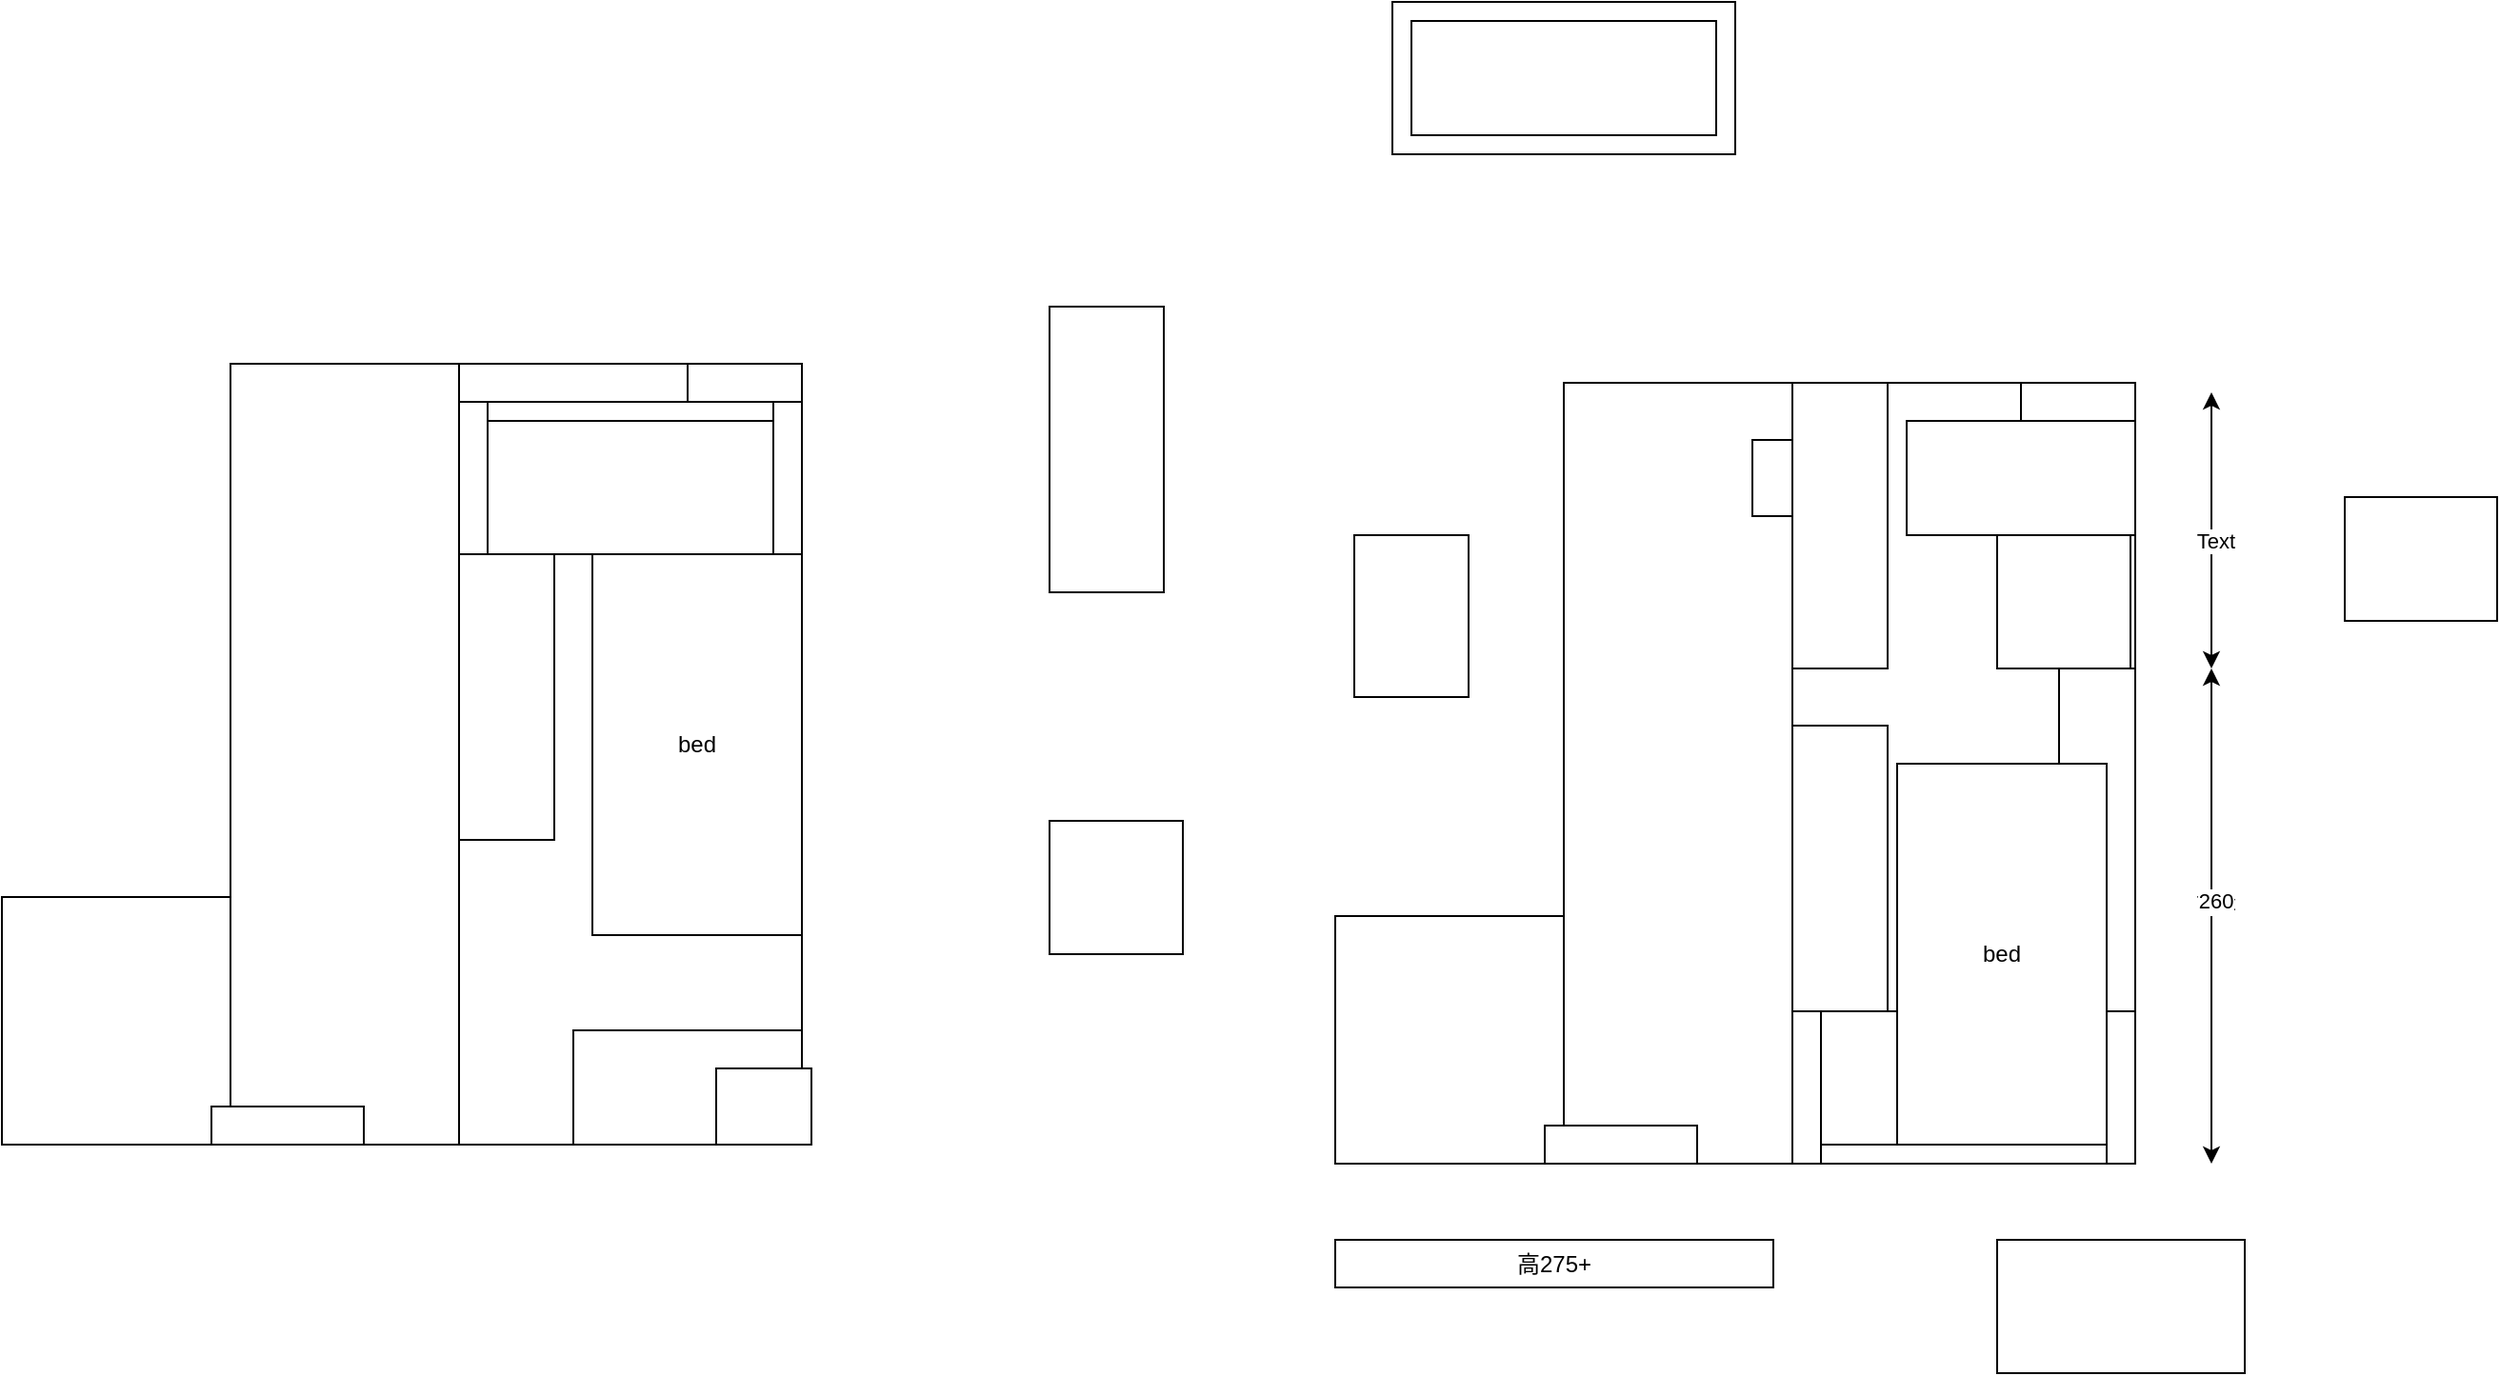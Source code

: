 <mxfile version="25.0.1">
  <diagram name="第 1 页" id="J5ImZjePr7-Z2cBgEEt4">
    <mxGraphModel dx="2247" dy="1901" grid="1" gridSize="10" guides="1" tooltips="1" connect="1" arrows="1" fold="1" page="1" pageScale="1" pageWidth="827" pageHeight="1169" math="0" shadow="0">
      <root>
        <mxCell id="0" />
        <mxCell id="1" parent="0" />
        <mxCell id="LjnxOZAXyOkC-iWtyWfS-1" value="" style="rounded=0;whiteSpace=wrap;html=1;" parent="1" vertex="1">
          <mxGeometry x="410" y="160" width="180" height="410" as="geometry" />
        </mxCell>
        <mxCell id="LjnxOZAXyOkC-iWtyWfS-12" value="" style="rounded=0;whiteSpace=wrap;html=1;" parent="1" vertex="1">
          <mxGeometry x="290" y="160" width="120" height="410" as="geometry" />
        </mxCell>
        <mxCell id="_gcAofJnAJ5gUPm7FN8z-5" value="" style="rounded=0;whiteSpace=wrap;html=1;" parent="1" vertex="1">
          <mxGeometry x="170" y="440" width="120" height="130" as="geometry" />
        </mxCell>
        <mxCell id="LjnxOZAXyOkC-iWtyWfS-3" value="" style="rounded=0;whiteSpace=wrap;html=1;direction=west;" parent="1" vertex="1">
          <mxGeometry x="470" y="180" width="120" height="60" as="geometry" />
        </mxCell>
        <mxCell id="LjnxOZAXyOkC-iWtyWfS-4" value="" style="rounded=0;whiteSpace=wrap;html=1;direction=south;" parent="1" vertex="1">
          <mxGeometry x="517.5" y="610" width="130" height="70" as="geometry" />
        </mxCell>
        <mxCell id="LjnxOZAXyOkC-iWtyWfS-5" value="" style="rounded=0;whiteSpace=wrap;html=1;direction=east;" parent="1" vertex="1">
          <mxGeometry x="550" y="310" width="40" height="180" as="geometry" />
        </mxCell>
        <mxCell id="LjnxOZAXyOkC-iWtyWfS-7" value="" style="verticalLabelPosition=bottom;verticalAlign=top;html=1;shape=mxgraph.basic.frame;dx=10;whiteSpace=wrap;" parent="1" vertex="1">
          <mxGeometry x="200" y="-40" width="180" height="80" as="geometry" />
        </mxCell>
        <mxCell id="LjnxOZAXyOkC-iWtyWfS-11" value="" style="rounded=0;whiteSpace=wrap;html=1;" parent="1" vertex="1">
          <mxGeometry x="410" y="490" width="180" height="80" as="geometry" />
        </mxCell>
        <mxCell id="_gcAofJnAJ5gUPm7FN8z-2" value="高275+" style="rounded=0;whiteSpace=wrap;html=1;" parent="1" vertex="1">
          <mxGeometry x="170" y="610" width="230" height="25" as="geometry" />
        </mxCell>
        <mxCell id="_gcAofJnAJ5gUPm7FN8z-3" value="" style="rounded=0;whiteSpace=wrap;html=1;" parent="1" vertex="1">
          <mxGeometry x="280" y="550" width="80" height="20" as="geometry" />
        </mxCell>
        <mxCell id="_gcAofJnAJ5gUPm7FN8z-6" value="" style="rounded=0;whiteSpace=wrap;html=1;" parent="1" vertex="1">
          <mxGeometry x="389" y="190" width="50" height="40" as="geometry" />
        </mxCell>
        <mxCell id="_gcAofJnAJ5gUPm7FN8z-7" value="" style="rounded=0;whiteSpace=wrap;html=1;" parent="1" vertex="1">
          <mxGeometry x="517.5" y="240" width="70" height="70" as="geometry" />
        </mxCell>
        <mxCell id="_gcAofJnAJ5gUPm7FN8z-8" value="" style="rounded=0;whiteSpace=wrap;html=1;" parent="1" vertex="1">
          <mxGeometry x="530" y="160" width="60" height="20" as="geometry" />
        </mxCell>
        <mxCell id="GlwMnpXeYNYfNDQ00GTf-5" value="" style="rounded=0;whiteSpace=wrap;html=1;" parent="1" vertex="1">
          <mxGeometry x="425" y="560" width="150" height="10" as="geometry" />
        </mxCell>
        <mxCell id="GlwMnpXeYNYfNDQ00GTf-7" value="" style="rounded=0;whiteSpace=wrap;html=1;" parent="1" vertex="1">
          <mxGeometry x="700" y="220" width="80" height="65" as="geometry" />
        </mxCell>
        <mxCell id="GlwMnpXeYNYfNDQ00GTf-8" value="" style="rounded=0;whiteSpace=wrap;html=1;direction=south;" parent="1" vertex="1">
          <mxGeometry x="410" y="340" width="50" height="150" as="geometry" />
        </mxCell>
        <mxCell id="GlwMnpXeYNYfNDQ00GTf-10" value="" style="rounded=0;whiteSpace=wrap;html=1;" parent="1" vertex="1">
          <mxGeometry x="-290" y="150" width="180" height="410" as="geometry" />
        </mxCell>
        <mxCell id="GlwMnpXeYNYfNDQ00GTf-11" value="" style="rounded=0;whiteSpace=wrap;html=1;" parent="1" vertex="1">
          <mxGeometry x="-410" y="150" width="120" height="410" as="geometry" />
        </mxCell>
        <mxCell id="GlwMnpXeYNYfNDQ00GTf-12" value="" style="rounded=0;whiteSpace=wrap;html=1;" parent="1" vertex="1">
          <mxGeometry x="-530" y="430" width="120" height="130" as="geometry" />
        </mxCell>
        <mxCell id="GlwMnpXeYNYfNDQ00GTf-14" value="" style="rounded=0;whiteSpace=wrap;html=1;direction=west;" parent="1" vertex="1">
          <mxGeometry x="480" y="360" width="70" height="130" as="geometry" />
        </mxCell>
        <mxCell id="GlwMnpXeYNYfNDQ00GTf-13" value="" style="rounded=0;whiteSpace=wrap;html=1;direction=east;" parent="1" vertex="1">
          <mxGeometry x="-230" y="500" width="120" height="60" as="geometry" />
        </mxCell>
        <mxCell id="GlwMnpXeYNYfNDQ00GTf-15" value="" style="rounded=0;whiteSpace=wrap;html=1;" parent="1" vertex="1">
          <mxGeometry x="-150" y="250" width="40" height="180" as="geometry" />
        </mxCell>
        <mxCell id="GlwMnpXeYNYfNDQ00GTf-16" value="" style="rounded=0;whiteSpace=wrap;html=1;" parent="1" vertex="1">
          <mxGeometry x="-290" y="170" width="180" height="80" as="geometry" />
        </mxCell>
        <mxCell id="GlwMnpXeYNYfNDQ00GTf-17" value="" style="rounded=0;whiteSpace=wrap;html=1;" parent="1" vertex="1">
          <mxGeometry x="-420" y="540" width="80" height="20" as="geometry" />
        </mxCell>
        <mxCell id="GlwMnpXeYNYfNDQ00GTf-18" value="" style="rounded=0;whiteSpace=wrap;html=1;" parent="1" vertex="1">
          <mxGeometry x="-155" y="520" width="50" height="40" as="geometry" />
        </mxCell>
        <mxCell id="GlwMnpXeYNYfNDQ00GTf-19" value="" style="rounded=0;whiteSpace=wrap;html=1;" parent="1" vertex="1">
          <mxGeometry x="20" y="390" width="70" height="70" as="geometry" />
        </mxCell>
        <mxCell id="GlwMnpXeYNYfNDQ00GTf-20" value="" style="rounded=0;whiteSpace=wrap;html=1;" parent="1" vertex="1">
          <mxGeometry x="-170" y="150" width="60" height="20" as="geometry" />
        </mxCell>
        <mxCell id="GlwMnpXeYNYfNDQ00GTf-21" value="" style="rounded=0;whiteSpace=wrap;html=1;direction=west;" parent="1" vertex="1">
          <mxGeometry x="180" y="240" width="60" height="85" as="geometry" />
        </mxCell>
        <mxCell id="GlwMnpXeYNYfNDQ00GTf-22" value="" style="rounded=0;whiteSpace=wrap;html=1;direction=north;" parent="1" vertex="1">
          <mxGeometry x="-125" y="170" width="15" height="80" as="geometry" />
        </mxCell>
        <mxCell id="GlwMnpXeYNYfNDQ00GTf-23" value="" style="rounded=0;whiteSpace=wrap;html=1;" parent="1" vertex="1">
          <mxGeometry x="-275" y="170" width="150" height="10" as="geometry" />
        </mxCell>
        <mxCell id="GlwMnpXeYNYfNDQ00GTf-24" value="" style="rounded=0;whiteSpace=wrap;html=1;direction=north;" parent="1" vertex="1">
          <mxGeometry x="20" y="120" width="60" height="150" as="geometry" />
        </mxCell>
        <mxCell id="GlwMnpXeYNYfNDQ00GTf-30" value="" style="rounded=0;whiteSpace=wrap;html=1;direction=south;" parent="1" vertex="1">
          <mxGeometry x="-210" y="250" width="60" height="150" as="geometry" />
        </mxCell>
        <mxCell id="LjnxOZAXyOkC-iWtyWfS-2" value="bed" style="rounded=0;whiteSpace=wrap;html=1;direction=west;" parent="1" vertex="1">
          <mxGeometry x="465" y="360" width="110" height="200" as="geometry" />
        </mxCell>
        <mxCell id="mAB48zz6KxCVZiDIrmXW-2" value="" style="rounded=0;whiteSpace=wrap;html=1;direction=north;" vertex="1" parent="1">
          <mxGeometry x="-290" y="170" width="15" height="80" as="geometry" />
        </mxCell>
        <mxCell id="mAB48zz6KxCVZiDIrmXW-3" value="" style="rounded=0;whiteSpace=wrap;html=1;direction=north;" vertex="1" parent="1">
          <mxGeometry x="410" y="490" width="15" height="80" as="geometry" />
        </mxCell>
        <mxCell id="mAB48zz6KxCVZiDIrmXW-4" value="" style="rounded=0;whiteSpace=wrap;html=1;direction=north;" vertex="1" parent="1">
          <mxGeometry x="575" y="490" width="15" height="80" as="geometry" />
        </mxCell>
        <mxCell id="mAB48zz6KxCVZiDIrmXW-7" value="" style="rounded=0;whiteSpace=wrap;html=1;direction=south;" vertex="1" parent="1">
          <mxGeometry x="410" y="160" width="50" height="150" as="geometry" />
        </mxCell>
        <mxCell id="mAB48zz6KxCVZiDIrmXW-9" value="" style="endArrow=classic;startArrow=classic;html=1;rounded=0;" edge="1" parent="1">
          <mxGeometry width="50" height="50" relative="1" as="geometry">
            <mxPoint x="630" y="310" as="sourcePoint" />
            <mxPoint x="630" y="165" as="targetPoint" />
          </mxGeometry>
        </mxCell>
        <mxCell id="mAB48zz6KxCVZiDIrmXW-14" value="Text" style="edgeLabel;html=1;align=center;verticalAlign=middle;resizable=0;points=[];" vertex="1" connectable="0" parent="mAB48zz6KxCVZiDIrmXW-9">
          <mxGeometry x="-0.076" y="-2" relative="1" as="geometry">
            <mxPoint as="offset" />
          </mxGeometry>
        </mxCell>
        <mxCell id="mAB48zz6KxCVZiDIrmXW-10" value="" style="endArrow=classic;startArrow=classic;html=1;rounded=0;" edge="1" parent="1">
          <mxGeometry width="50" height="50" relative="1" as="geometry">
            <mxPoint x="630" y="570" as="sourcePoint" />
            <mxPoint x="630" y="310" as="targetPoint" />
          </mxGeometry>
        </mxCell>
        <mxCell id="mAB48zz6KxCVZiDIrmXW-11" value="Text" style="edgeLabel;html=1;align=center;verticalAlign=middle;resizable=0;points=[];" vertex="1" connectable="0" parent="mAB48zz6KxCVZiDIrmXW-10">
          <mxGeometry x="0.054" y="-2" relative="1" as="geometry">
            <mxPoint as="offset" />
          </mxGeometry>
        </mxCell>
        <mxCell id="mAB48zz6KxCVZiDIrmXW-13" value="260" style="edgeLabel;html=1;align=center;verticalAlign=middle;resizable=0;points=[];" vertex="1" connectable="0" parent="mAB48zz6KxCVZiDIrmXW-10">
          <mxGeometry x="0.061" y="-2" relative="1" as="geometry">
            <mxPoint as="offset" />
          </mxGeometry>
        </mxCell>
        <mxCell id="GlwMnpXeYNYfNDQ00GTf-28" value="bed" style="rounded=0;whiteSpace=wrap;html=1;" parent="1" vertex="1">
          <mxGeometry x="-220" y="250" width="110" height="200" as="geometry" />
        </mxCell>
        <mxCell id="mAB48zz6KxCVZiDIrmXW-15" value="" style="rounded=0;whiteSpace=wrap;html=1;direction=south;" vertex="1" parent="1">
          <mxGeometry x="-290" y="250" width="50" height="150" as="geometry" />
        </mxCell>
        <mxCell id="mAB48zz6KxCVZiDIrmXW-16" value="" style="rounded=0;whiteSpace=wrap;html=1;direction=south;" vertex="1" parent="1">
          <mxGeometry x="-290" y="250" width="50" height="150" as="geometry" />
        </mxCell>
      </root>
    </mxGraphModel>
  </diagram>
</mxfile>
